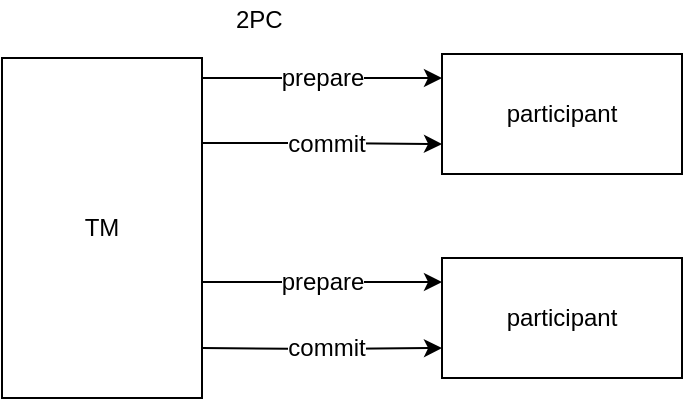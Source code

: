 <mxfile version="12.1.8" type="github" pages="1">
  <diagram id="R6unVtGWUoCivSBzeU2Y" name="Page-1">
    <mxGraphModel dx="1087" dy="593" grid="0" gridSize="10" guides="1" tooltips="1" connect="1" arrows="1" fold="1" page="0" pageScale="1" pageWidth="827" pageHeight="1169" math="0" shadow="0">
      <root>
        <mxCell id="0"/>
        <mxCell id="1" parent="0"/>
        <mxCell id="9Zas2AouOm9m3pcNLAuo-4" style="edgeStyle=orthogonalEdgeStyle;rounded=0;orthogonalLoop=1;jettySize=auto;html=1;exitX=1;exitY=0.25;exitDx=0;exitDy=0;entryX=0;entryY=0.75;entryDx=0;entryDy=0;" edge="1" parent="1" source="9Zas2AouOm9m3pcNLAuo-1" target="9Zas2AouOm9m3pcNLAuo-2">
          <mxGeometry relative="1" as="geometry"/>
        </mxCell>
        <mxCell id="9Zas2AouOm9m3pcNLAuo-7" value="commit" style="text;html=1;resizable=0;points=[];align=center;verticalAlign=middle;labelBackgroundColor=#ffffff;" vertex="1" connectable="0" parent="9Zas2AouOm9m3pcNLAuo-4">
          <mxGeometry x="0.033" relative="1" as="geometry">
            <mxPoint as="offset"/>
          </mxGeometry>
        </mxCell>
        <mxCell id="9Zas2AouOm9m3pcNLAuo-1" value="TM" style="rounded=0;whiteSpace=wrap;html=1;" vertex="1" parent="1">
          <mxGeometry x="230" y="130" width="100" height="170" as="geometry"/>
        </mxCell>
        <mxCell id="9Zas2AouOm9m3pcNLAuo-2" value="participant" style="rounded=0;whiteSpace=wrap;html=1;" vertex="1" parent="1">
          <mxGeometry x="450" y="128" width="120" height="60" as="geometry"/>
        </mxCell>
        <mxCell id="9Zas2AouOm9m3pcNLAuo-5" style="edgeStyle=orthogonalEdgeStyle;rounded=0;orthogonalLoop=1;jettySize=auto;html=1;exitX=1;exitY=0.25;exitDx=0;exitDy=0;entryX=0;entryY=0.75;entryDx=0;entryDy=0;" edge="1" parent="1">
          <mxGeometry relative="1" as="geometry">
            <mxPoint x="330" y="140" as="sourcePoint"/>
            <mxPoint x="450" y="140" as="targetPoint"/>
          </mxGeometry>
        </mxCell>
        <mxCell id="9Zas2AouOm9m3pcNLAuo-8" value="prepare" style="text;html=1;resizable=0;points=[];align=center;verticalAlign=middle;labelBackgroundColor=#ffffff;" vertex="1" connectable="0" parent="9Zas2AouOm9m3pcNLAuo-5">
          <mxGeometry x="-0.317" y="-2" relative="1" as="geometry">
            <mxPoint x="19" y="-2" as="offset"/>
          </mxGeometry>
        </mxCell>
        <mxCell id="9Zas2AouOm9m3pcNLAuo-10" style="edgeStyle=orthogonalEdgeStyle;rounded=0;orthogonalLoop=1;jettySize=auto;html=1;exitX=1;exitY=0.25;exitDx=0;exitDy=0;entryX=0;entryY=0.75;entryDx=0;entryDy=0;" edge="1" parent="1" target="9Zas2AouOm9m3pcNLAuo-12">
          <mxGeometry relative="1" as="geometry">
            <mxPoint x="330" y="275" as="sourcePoint"/>
          </mxGeometry>
        </mxCell>
        <mxCell id="9Zas2AouOm9m3pcNLAuo-11" value="commit" style="text;html=1;resizable=0;points=[];align=center;verticalAlign=middle;labelBackgroundColor=#ffffff;" vertex="1" connectable="0" parent="9Zas2AouOm9m3pcNLAuo-10">
          <mxGeometry x="0.033" relative="1" as="geometry">
            <mxPoint as="offset"/>
          </mxGeometry>
        </mxCell>
        <mxCell id="9Zas2AouOm9m3pcNLAuo-12" value="participant" style="rounded=0;whiteSpace=wrap;html=1;" vertex="1" parent="1">
          <mxGeometry x="450" y="230" width="120" height="60" as="geometry"/>
        </mxCell>
        <mxCell id="9Zas2AouOm9m3pcNLAuo-13" style="edgeStyle=orthogonalEdgeStyle;rounded=0;orthogonalLoop=1;jettySize=auto;html=1;exitX=1;exitY=0.25;exitDx=0;exitDy=0;entryX=0;entryY=0.75;entryDx=0;entryDy=0;" edge="1" parent="1">
          <mxGeometry relative="1" as="geometry">
            <mxPoint x="330" y="242" as="sourcePoint"/>
            <mxPoint x="450" y="242" as="targetPoint"/>
          </mxGeometry>
        </mxCell>
        <mxCell id="9Zas2AouOm9m3pcNLAuo-14" value="prepare" style="text;html=1;resizable=0;points=[];align=center;verticalAlign=middle;labelBackgroundColor=#ffffff;" vertex="1" connectable="0" parent="9Zas2AouOm9m3pcNLAuo-13">
          <mxGeometry x="-0.317" y="-2" relative="1" as="geometry">
            <mxPoint x="19" y="-2" as="offset"/>
          </mxGeometry>
        </mxCell>
        <mxCell id="9Zas2AouOm9m3pcNLAuo-15" value="2PC" style="text;html=1;resizable=0;points=[];autosize=1;align=left;verticalAlign=top;spacingTop=-4;" vertex="1" parent="1">
          <mxGeometry x="345" y="101" width="40" height="20" as="geometry"/>
        </mxCell>
      </root>
    </mxGraphModel>
  </diagram>
</mxfile>
